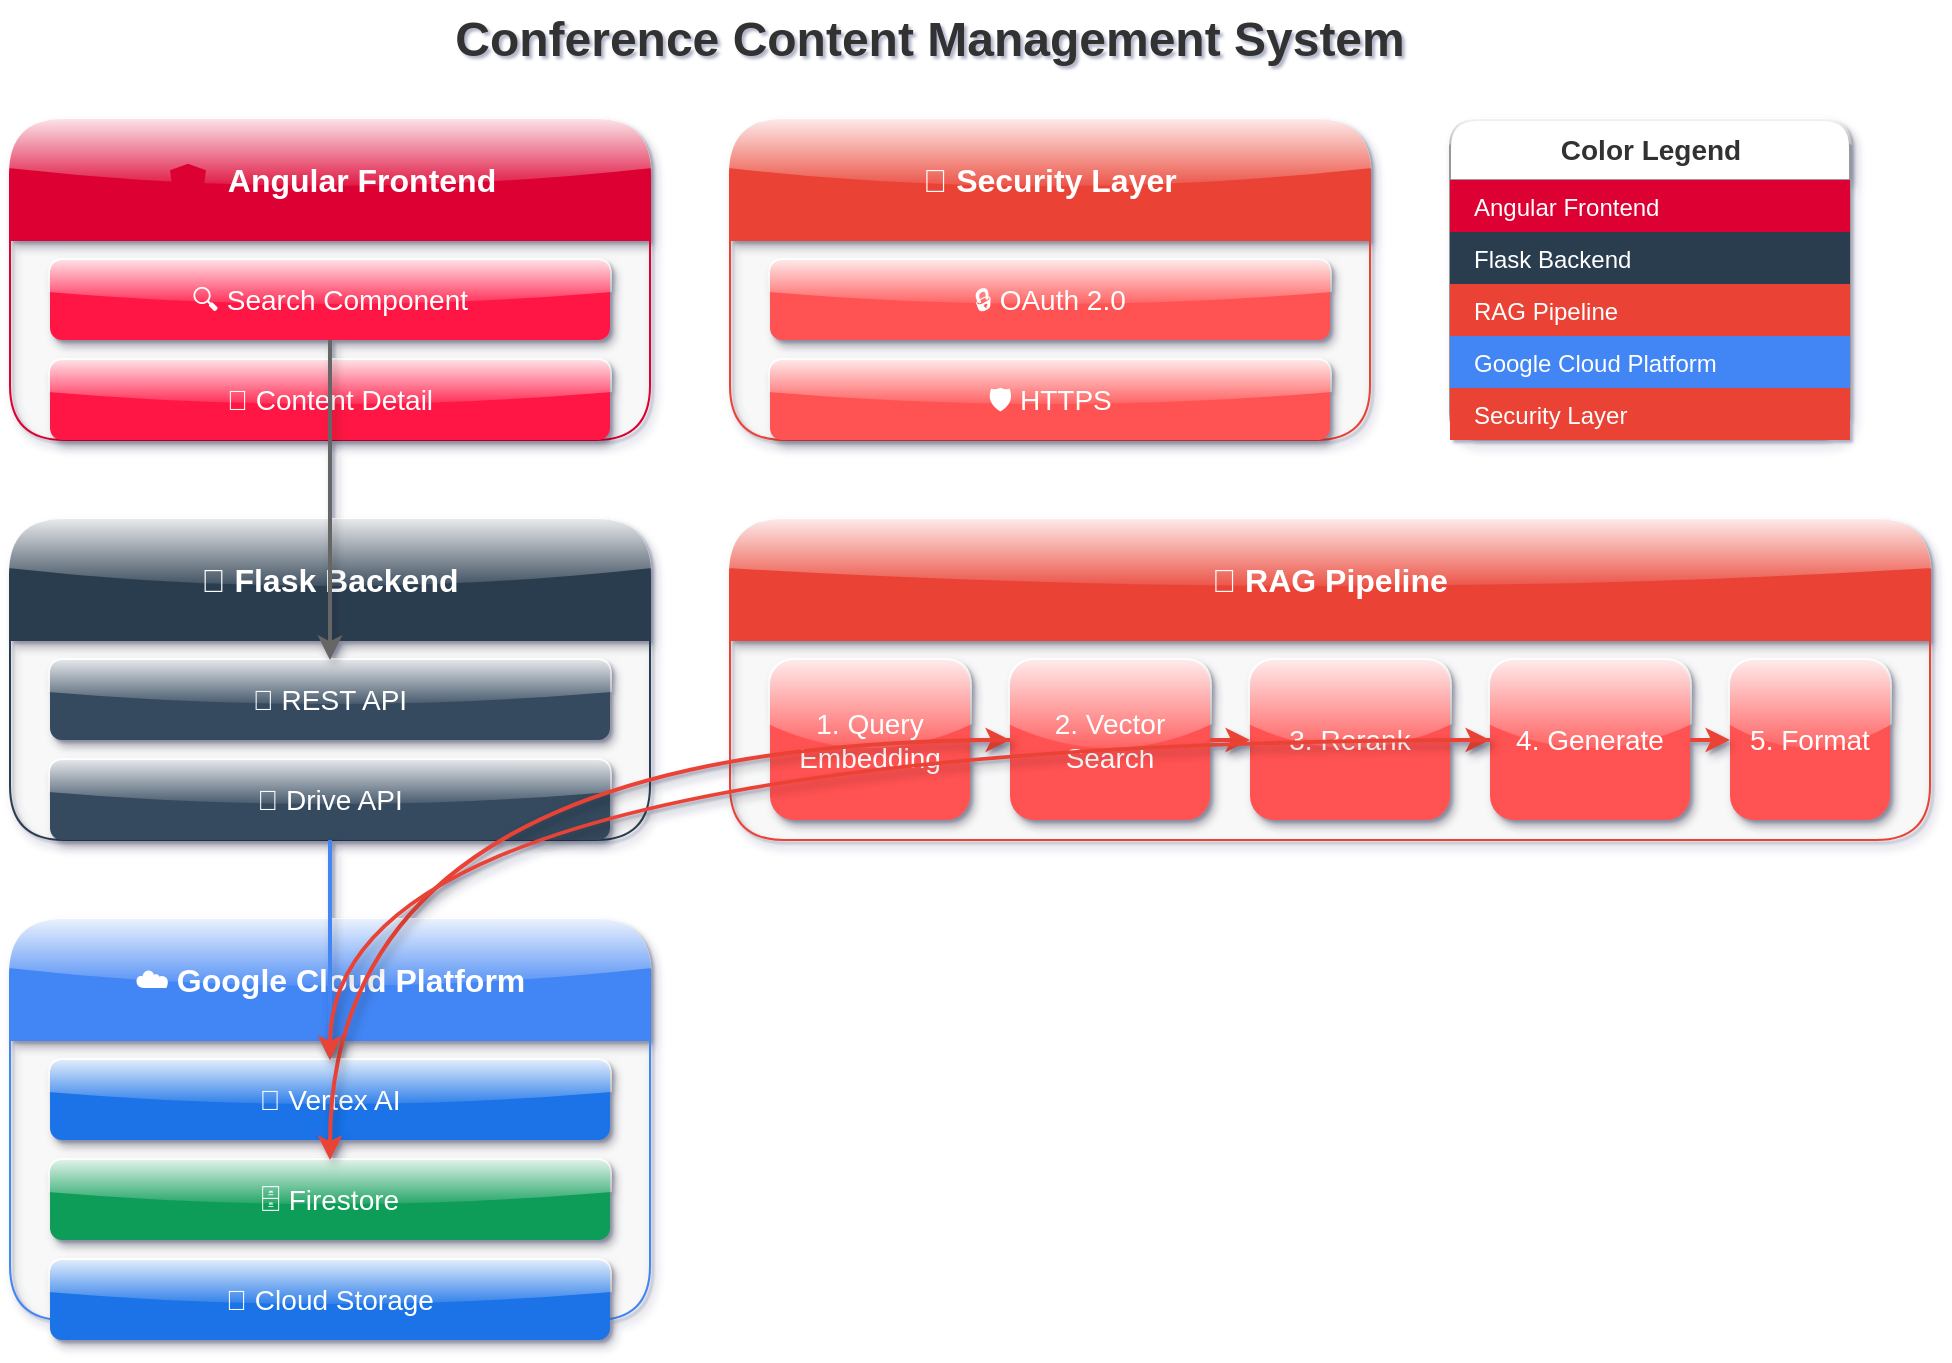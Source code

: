 <?xml version="1.0" encoding="UTF-8"?>
<mxfile version="21.1.9" type="device">
  <diagram name="Enhanced Architecture" id="enhanced-arch">
    <mxGraphModel dx="1422" dy="1200" grid="1" gridSize="10" guides="1" tooltips="1" connect="1" arrows="1" fold="1" page="1" pageScale="1" pageWidth="1400" pageHeight="1000" math="0" shadow="1">
      <root>
        <mxCell id="root-0" />
        <mxCell id="root-1" parent="root-0" />
        
        <!-- Title -->
        <mxCell id="title" value="Conference Content Management System" style="text;html=1;strokeColor=none;fillColor=none;align=center;verticalAlign=middle;whiteSpace=wrap;rounded=0;fontSize=24;fontStyle=1;fontColor=#333333" vertex="1" parent="root-1">
          <mxGeometry x="40" y="20" width="920" height="40" as="geometry" />
        </mxCell>
        
        <!-- Frontend Layer -->
        <mxCell id="frontend-container" value="&lt;div style='display:flex;align-items:center;justify-content:center;gap:8px'&gt;&lt;img src='data:image/svg+xml;base64,PHN2ZyB4bWxucz0iaHR0cDovL3d3dy53My5vcmcvMjAwMC9zdmciIHZpZXdCb3g9IjAgMCAyNTAgMjUwIj48cGF0aCBmaWxsPSIjREQwMDMxIiBkPSJNMTI1IDMwTDMxLjkgNjMuMmwxNC4yIDEyMy4xTDEyNSAyMzBsNzguOS00My43IDE0LjItMTIzLjF6Ii8+PC9zdmc+' height='24' width='24'/&gt;&lt;span style='font-size:16px'&gt;Angular Frontend&lt;/span&gt;&lt;/div&gt;" style="swimlane;whiteSpace=wrap;html=1;fillColor=#dd0031;strokeColor=#dd0031;fontColor=white;startSize=60;fontSize=14;shadow=1;rounded=1;glass=1;swimlaneFillColor=#ffffff10" vertex="1" parent="root-1">
          <mxGeometry x="40" y="80" width="320" height="160" as="geometry" />
        </mxCell>

        <!-- Frontend Components -->
        <mxCell id="search-component" value="🔍 Search Component" style="rounded=1;whiteSpace=wrap;html=1;fillColor=#ff1744;strokeColor=none;fontColor=white;align=center;verticalAlign=middle;fontSize=14;shadow=1;glass=1" vertex="1" parent="frontend-container">
          <mxGeometry x="20" y="70" width="280" height="40" as="geometry" />
        </mxCell>

        <mxCell id="content-component" value="📄 Content Detail" style="rounded=1;whiteSpace=wrap;html=1;fillColor=#ff1744;strokeColor=none;fontColor=white;shadow=1;glass=1;fontSize=14" vertex="1" parent="frontend-container">
          <mxGeometry x="20" y="120" width="280" height="40" as="geometry" />
        </mxCell>

        <!-- Backend Layer -->
        <mxCell id="backend-container" value="🔧 Flask Backend" style="swimlane;whiteSpace=wrap;html=1;fillColor=#2c3e50;strokeColor=#2c3e50;fontColor=white;startSize=60;fontSize=16;shadow=1;rounded=1;glass=1;swimlaneFillColor=#ffffff10" vertex="1" parent="root-1">
          <mxGeometry x="40" y="280" width="320" height="160" as="geometry" />
        </mxCell>

        <mxCell id="rest-api" value="🔌 REST API" style="rounded=1;whiteSpace=wrap;html=1;fillColor=#34495e;strokeColor=none;fontColor=white;shadow=1;glass=1;fontSize=14" vertex="1" parent="backend-container">
          <mxGeometry x="20" y="70" width="280" height="40" as="geometry" />
        </mxCell>

        <mxCell id="drive-api" value="📁 Drive API" style="rounded=1;whiteSpace=wrap;html=1;fillColor=#34495e;strokeColor=none;fontColor=white;shadow=1;glass=1;fontSize=14" vertex="1" parent="backend-container">
          <mxGeometry x="20" y="120" width="280" height="40" as="geometry" />
        </mxCell>

        <!-- RAG Pipeline -->
        <mxCell id="rag-pipeline" value="🧠 RAG Pipeline" style="swimlane;whiteSpace=wrap;html=1;fillColor=#ea4335;strokeColor=#ea4335;fontColor=white;startSize=60;fontSize=16;shadow=1;rounded=1;glass=1;swimlaneFillColor=#ffffff10" vertex="1" parent="root-1">
          <mxGeometry x="400" y="280" width="600" height="160" as="geometry" />
        </mxCell>

        <mxCell id="query-embed" value="1. Query Embedding" style="rounded=1;whiteSpace=wrap;html=1;fillColor=#ff5252;strokeColor=none;fontColor=white;shadow=1;glass=1;fontSize=14" vertex="1" parent="rag-pipeline">
          <mxGeometry x="20" y="70" width="100" height="80" as="geometry" />
        </mxCell>

        <mxCell id="vector-search" value="2. Vector Search" style="rounded=1;whiteSpace=wrap;html=1;fillColor=#ff5252;strokeColor=none;fontColor=white;shadow=1;glass=1;fontSize=14" vertex="1" parent="rag-pipeline">
          <mxGeometry x="140" y="70" width="100" height="80" as="geometry" />
        </mxCell>

        <mxCell id="rerank" value="3. Rerank" style="rounded=1;whiteSpace=wrap;html=1;fillColor=#ff5252;strokeColor=none;fontColor=white;shadow=1;glass=1;fontSize=14" vertex="1" parent="rag-pipeline">
          <mxGeometry x="260" y="70" width="100" height="80" as="geometry" />
        </mxCell>

        <mxCell id="generate" value="4. Generate" style="rounded=1;whiteSpace=wrap;html=1;fillColor=#ff5252;strokeColor=none;fontColor=white;shadow=1;glass=1;fontSize=14" vertex="1" parent="rag-pipeline">
          <mxGeometry x="380" y="70" width="100" height="80" as="geometry" />
        </mxCell>

        <mxCell id="format" value="5. Format" style="rounded=1;whiteSpace=wrap;html=1;fillColor=#ff5252;strokeColor=none;fontColor=white;shadow=1;glass=1;fontSize=14" vertex="1" parent="rag-pipeline">
          <mxGeometry x="500" y="70" width="80" height="80" as="geometry" />
        </mxCell>

        <!-- GCP Services -->
        <mxCell id="gcp-container" value="☁️ Google Cloud Platform" style="swimlane;whiteSpace=wrap;html=1;fillColor=#4285f4;strokeColor=#4285f4;fontColor=white;startSize=60;fontSize=16;shadow=1;rounded=1;glass=1;swimlaneFillColor=#ffffff10" vertex="1" parent="root-1">
          <mxGeometry x="40" y="480" width="320" height="200" as="geometry" />
        </mxCell>

        <mxCell id="vertex-ai" value="🤖 Vertex AI" style="rounded=1;whiteSpace=wrap;html=1;fillColor=#1a73e8;strokeColor=none;fontColor=white;shadow=1;glass=1;fontSize=14" vertex="1" parent="gcp-container">
          <mxGeometry x="20" y="70" width="280" height="40" as="geometry" />
        </mxCell>

        <mxCell id="firestore" value="🗄️ Firestore" style="rounded=1;whiteSpace=wrap;html=1;fillColor=#0f9d58;strokeColor=none;fontColor=white;shadow=1;glass=1;fontSize=14" vertex="1" parent="gcp-container">
          <mxGeometry x="20" y="120" width="280" height="40" as="geometry" />
        </mxCell>

        <mxCell id="storage" value="💾 Cloud Storage" style="rounded=1;whiteSpace=wrap;html=1;fillColor=#1a73e8;strokeColor=none;fontColor=white;shadow=1;glass=1;fontSize=14" vertex="1" parent="gcp-container">
          <mxGeometry x="20" y="170" width="280" height="40" as="geometry" />
        </mxCell>

        <!-- Security Layer -->
        <mxCell id="security-container" value="🔐 Security Layer" style="swimlane;whiteSpace=wrap;html=1;fillColor=#ea4335;strokeColor=#ea4335;fontColor=white;startSize=60;fontSize=16;shadow=1;rounded=1;glass=1;swimlaneFillColor=#ffffff10" vertex="1" parent="root-1">
          <mxGeometry x="400" y="80" width="320" height="160" as="geometry" />
        </mxCell>

        <mxCell id="oauth" value="🔒 OAuth 2.0" style="rounded=1;whiteSpace=wrap;html=1;fillColor=#ff5252;strokeColor=none;fontColor=white;shadow=1;glass=1;fontSize=14" vertex="1" parent="security-container">
          <mxGeometry x="20" y="70" width="280" height="40" as="geometry" />
        </mxCell>

        <mxCell id="https" value="🛡️ HTTPS" style="rounded=1;whiteSpace=wrap;html=1;fillColor=#ff5252;strokeColor=none;fontColor=white;shadow=1;glass=1;fontSize=14" vertex="1" parent="security-container">
          <mxGeometry x="20" y="120" width="280" height="40" as="geometry" />
        </mxCell>

        <!-- Data Flow Arrows -->
        <mxCell id="flow1" value="" style="endArrow=classic;html=1;rounded=1;strokeColor=#666666;strokeWidth=2;edgeStyle=orthogonalEdgeStyle;curved=1;shadow=1" edge="1" parent="root-1" source="search-component" target="rest-api">
          <mxGeometry relative="1" as="geometry" />
        </mxCell>

        <!-- RAG Flow Arrows -->
        <mxCell id="rag-flow1" value="" style="endArrow=classic;html=1;rounded=1;strokeColor=#ea4335;strokeWidth=2;edgeStyle=orthogonalEdgeStyle;shadow=1" edge="1" parent="rag-pipeline" source="query-embed" target="vector-search">
          <mxGeometry relative="1" as="geometry" />
        </mxCell>

        <mxCell id="rag-flow2" value="" style="endArrow=classic;html=1;rounded=1;strokeColor=#ea4335;strokeWidth=2;edgeStyle=orthogonalEdgeStyle;shadow=1" edge="1" parent="rag-pipeline" source="vector-search" target="rerank">
          <mxGeometry relative="1" as="geometry" />
        </mxCell>

        <mxCell id="rag-flow3" value="" style="endArrow=classic;html=1;rounded=1;strokeColor=#ea4335;strokeWidth=2;edgeStyle=orthogonalEdgeStyle;shadow=1" edge="1" parent="rag-pipeline" source="rerank" target="generate">
          <mxGeometry relative="1" as="geometry" />
        </mxCell>

        <mxCell id="rag-flow4" value="" style="endArrow=classic;html=1;rounded=1;strokeColor=#ea4335;strokeWidth=2;edgeStyle=orthogonalEdgeStyle;shadow=1" edge="1" parent="rag-pipeline" source="generate" target="format">
          <mxGeometry relative="1" as="geometry" />
        </mxCell>

        <!-- Service Connections -->
        <mxCell id="drive-flow1" value="" style="endArrow=classic;html=1;rounded=1;strokeColor=#4285f4;strokeWidth=2;edgeStyle=orthogonalEdgeStyle;curved=1;shadow=1" edge="1" parent="root-1" source="drive-api" target="vertex-ai">
          <mxGeometry relative="1" as="geometry" />
        </mxCell>

        <mxCell id="vector-flow1" value="" style="endArrow=classic;html=1;rounded=1;strokeColor=#ea4335;strokeWidth=2;edgeStyle=orthogonalEdgeStyle;curved=1;shadow=1" edge="1" parent="root-1" source="vector-search" target="firestore">
          <mxGeometry relative="1" as="geometry" />
        </mxCell>

        <mxCell id="rag-flow5" value="" style="endArrow=classic;html=1;rounded=1;strokeColor=#ea4335;strokeWidth=2;edgeStyle=orthogonalEdgeStyle;curved=1;shadow=1" edge="1" parent="root-1" source="generate" target="vertex-ai">
          <mxGeometry relative="1" as="geometry" />
        </mxCell>

        <!-- Color Legend -->
        <mxCell id="legend" value="Color Legend" style="swimlane;fontStyle=1;childLayout=stackLayout;horizontal=1;startSize=30;horizontalStack=0;resizeParent=1;resizeParentMax=0;resizeLast=0;collapsible=0;marginBottom=0;html=1;rounded=1;shadow=1;glass=1;fontSize=14;fillColor=#ffffff;strokeColor=#999999;fontColor=#333333" vertex="1" parent="root-1">
          <mxGeometry x="760" y="80" width="200" height="160" as="geometry" />
        </mxCell>
        <mxCell id="legend1" value="Angular Frontend" style="text;strokeColor=none;fillColor=#dd0031;align=left;verticalAlign=middle;spacingLeft=10;spacingRight=4;overflow=hidden;rotatable=0;points=[[0,0.5],[1,0.5]];portConstraint=eastwest;fontSize=12;fontColor=white" vertex="1" parent="legend">
          <mxGeometry y="30" width="200" height="26" as="geometry" />
        </mxCell>
        <mxCell id="legend2" value="Flask Backend" style="text;strokeColor=none;fillColor=#2c3e50;align=left;verticalAlign=middle;spacingLeft=10;spacingRight=4;overflow=hidden;rotatable=0;points=[[0,0.5],[1,0.5]];portConstraint=eastwest;fontSize=12;fontColor=white" vertex="1" parent="legend">
          <mxGeometry y="56" width="200" height="26" as="geometry" />
        </mxCell>
        <mxCell id="legend3" value="RAG Pipeline" style="text;strokeColor=none;fillColor=#ea4335;align=left;verticalAlign=middle;spacingLeft=10;spacingRight=4;overflow=hidden;rotatable=0;points=[[0,0.5],[1,0.5]];portConstraint=eastwest;fontSize=12;fontColor=white" vertex="1" parent="legend">
          <mxGeometry y="82" width="200" height="26" as="geometry" />
        </mxCell>
        <mxCell id="legend4" value="Google Cloud Platform" style="text;strokeColor=none;fillColor=#4285f4;align=left;verticalAlign=middle;spacingLeft=10;spacingRight=4;overflow=hidden;rotatable=0;points=[[0,0.5],[1,0.5]];portConstraint=eastwest;fontSize=12;fontColor=white" vertex="1" parent="legend">
          <mxGeometry y="108" width="200" height="26" as="geometry" />
        </mxCell>
        <mxCell id="legend5" value="Security Layer" style="text;strokeColor=none;fillColor=#ea4335;align=left;verticalAlign=middle;spacingLeft=10;spacingRight=4;overflow=hidden;rotatable=0;points=[[0,0.5],[1,0.5]];portConstraint=eastwest;fontSize=12;fontColor=white" vertex="1" parent="legend">
          <mxGeometry y="134" width="200" height="26" as="geometry" />
        </mxCell>

      </root>
    </mxGraphModel>
  </diagram>
</mxfile> 